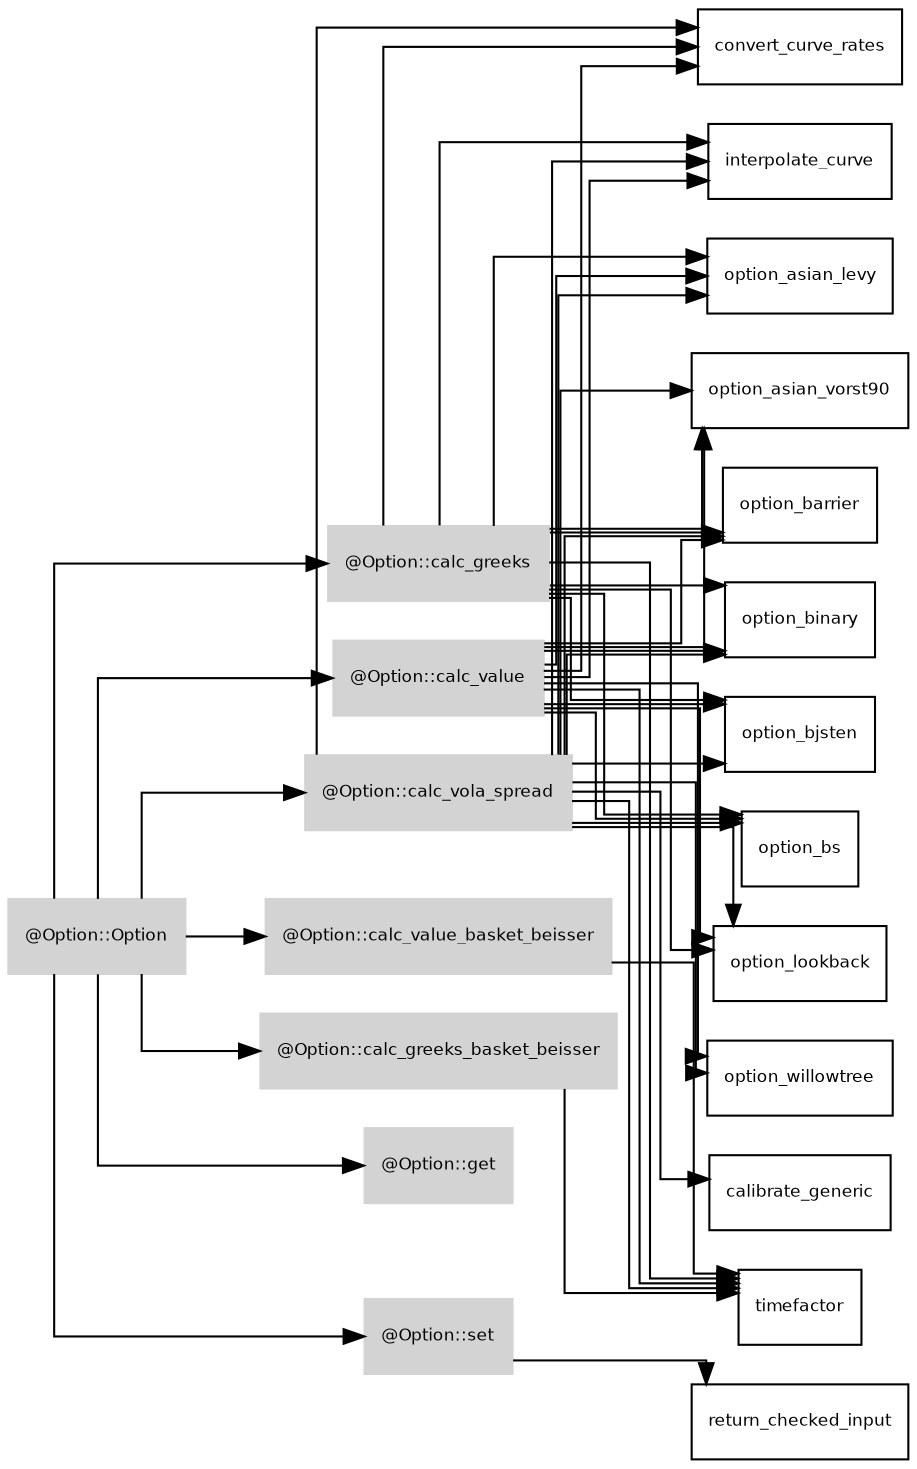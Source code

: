 digraph G {
	fontname = "Bitstream Vera Sans"
	fontsize = 8
	node [
		fontname = "Bitstream Vera Sans"
		fontsize = 8
		shape = "record"
	]
	edge [
		fontname = "Bitstream Vera Sans"
		fontsize = 8
	]
	graph [splines=ortho];
	rankdir=LR;
	subgraph class_Option {
		style=filled;
		node [style=filled,color=lightgrey];
		"@Option::Option" -> "@Option::calc_greeks"
		"@Option::Option" -> "@Option::calc_greeks_basket_beisser"
		"@Option::Option" -> "@Option::calc_value"
		"@Option::Option" -> "@Option::calc_value_basket_beisser"
		"@Option::Option" -> "@Option::calc_vola_spread"
		"@Option::Option" -> "@Option::get"
		"@Option::Option" -> "@Option::set"
		label = "@Option";
	}
"@Option::calc_greeks" 	 -> 	 "convert_curve_rates"
"@Option::calc_greeks" 	 -> 	 "interpolate_curve"
"@Option::calc_greeks" 	 -> 	 "option_asian_levy"
"@Option::calc_greeks" 	 -> 	 "option_asian_vorst90"
"@Option::calc_greeks" 	 -> 	 "option_barrier"
"@Option::calc_greeks" 	 -> 	 "option_binary"
"@Option::calc_greeks" 	 -> 	 "option_bjsten"
"@Option::calc_greeks" 	 -> 	 "option_bs"
"@Option::calc_greeks" 	 -> 	 "option_lookback"
"@Option::calc_greeks" 	 -> 	 "timefactor"
"@Option::calc_greeks_basket_beisser" 	 -> 	 "timefactor"
"@Option::calc_value" 	 -> 	 "convert_curve_rates"
"@Option::calc_value" 	 -> 	 "interpolate_curve"
"@Option::calc_value" 	 -> 	 "option_asian_levy"
"@Option::calc_value" 	 -> 	 "option_asian_vorst90"
"@Option::calc_value" 	 -> 	 "option_barrier"
"@Option::calc_value" 	 -> 	 "option_binary"
"@Option::calc_value" 	 -> 	 "option_bjsten"
"@Option::calc_value" 	 -> 	 "option_bs"
"@Option::calc_value" 	 -> 	 "option_lookback"
"@Option::calc_value" 	 -> 	 "option_willowtree"
"@Option::calc_value" 	 -> 	 "timefactor"
"@Option::calc_value_basket_beisser" 	 -> 	 "timefactor"
"@Option::calc_vola_spread" 	 -> 	 "calibrate_generic"
"@Option::calc_vola_spread" 	 -> 	 "convert_curve_rates"
"@Option::calc_vola_spread" 	 -> 	 "interpolate_curve"
"@Option::calc_vola_spread" 	 -> 	 "option_asian_levy"
"@Option::calc_vola_spread" 	 -> 	 "option_asian_vorst90"
"@Option::calc_vola_spread" 	 -> 	 "option_barrier"
"@Option::calc_vola_spread" 	 -> 	 "option_binary"
"@Option::calc_vola_spread" 	 -> 	 "option_bjsten"
"@Option::calc_vola_spread" 	 -> 	 "option_bs"
"@Option::calc_vola_spread" 	 -> 	 "option_lookback"
"@Option::calc_vola_spread" 	 -> 	 "option_willowtree"
"@Option::calc_vola_spread" 	 -> 	 "timefactor"
"@Option::set" 	 -> 	 "return_checked_input"
}
